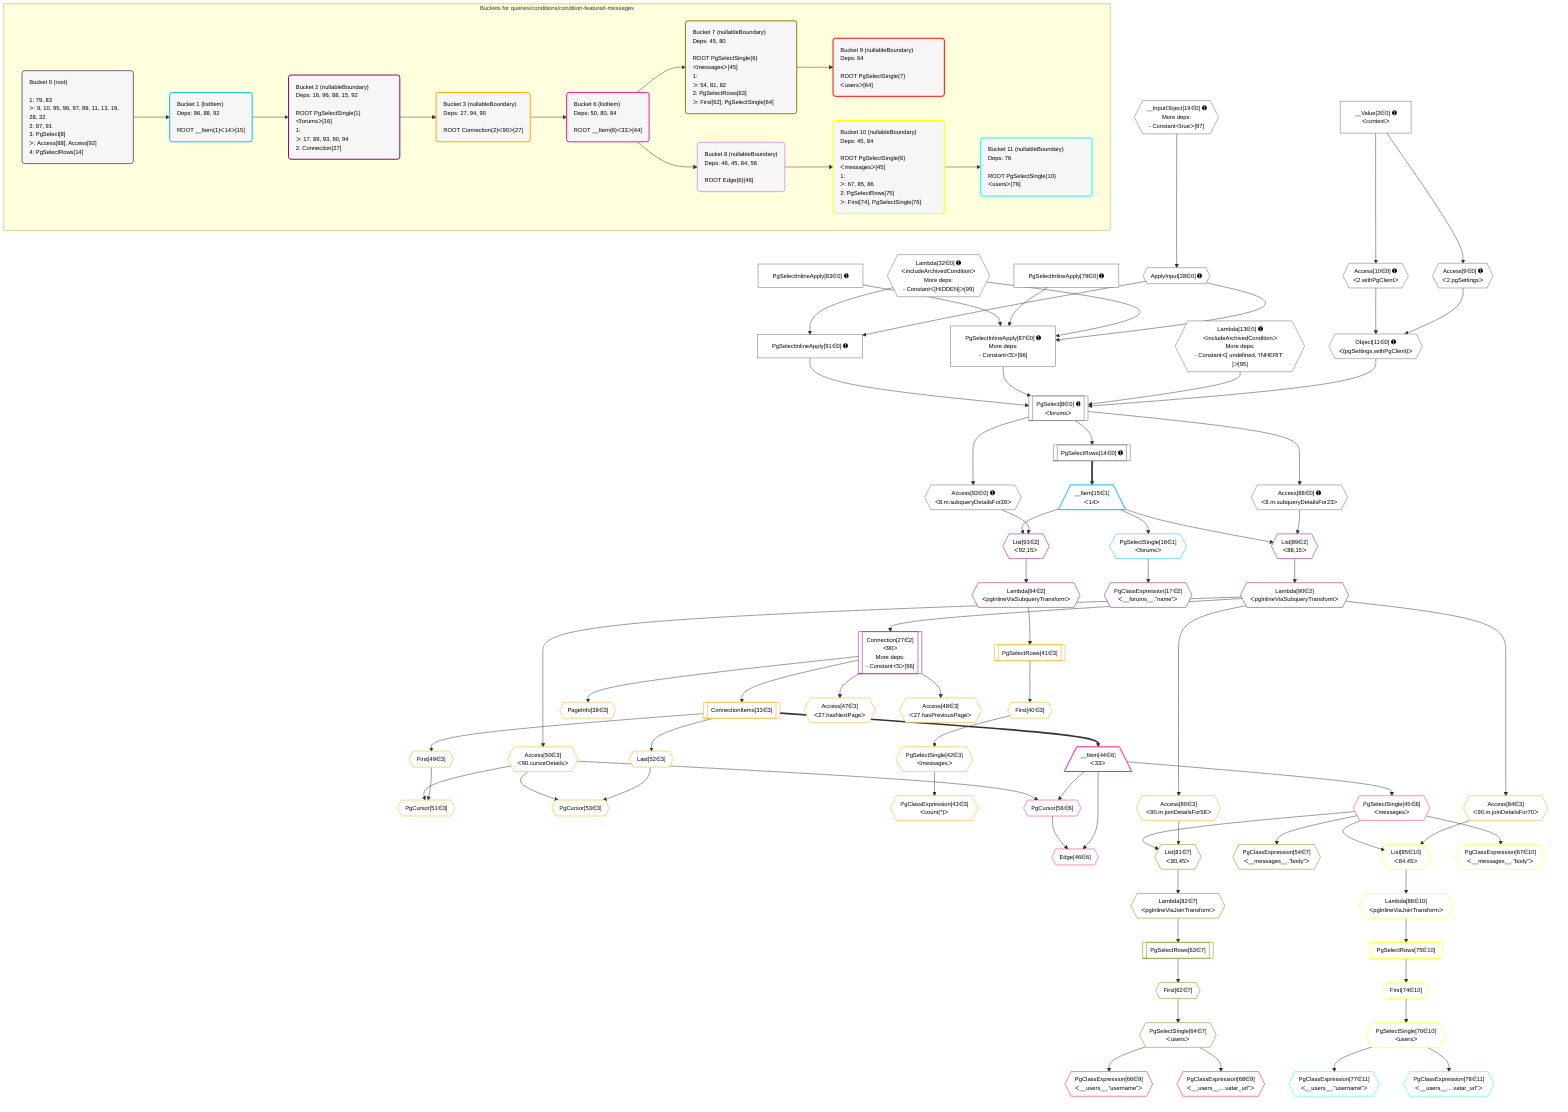 %%{init: {'themeVariables': { 'fontSize': '12px'}}}%%
graph TD
    classDef path fill:#eee,stroke:#000,color:#000
    classDef plan fill:#fff,stroke-width:1px,color:#000
    classDef itemplan fill:#fff,stroke-width:2px,color:#000
    classDef unbatchedplan fill:#dff,stroke-width:1px,color:#000
    classDef sideeffectplan fill:#fcc,stroke-width:2px,color:#000
    classDef bucket fill:#f6f6f6,color:#000,stroke-width:2px,text-align:left

    subgraph "Buckets for queries/conditions/condition-featured-messages"
    Bucket0("Bucket 0 (root)<br /><br />1: 79, 83<br />ᐳ: 9, 10, 95, 96, 97, 99, 11, 13, 19, 28, 32<br />2: 87, 91<br />3: PgSelect[8]<br />ᐳ: Access[88], Access[92]<br />4: PgSelectRows[14]"):::bucket
    Bucket1("Bucket 1 (listItem)<br />Deps: 96, 88, 92<br /><br />ROOT __Item{1}ᐸ14ᐳ[15]"):::bucket
    Bucket2("Bucket 2 (nullableBoundary)<br />Deps: 16, 96, 88, 15, 92<br /><br />ROOT PgSelectSingle{1}ᐸforumsᐳ[16]<br />1: <br />ᐳ: 17, 89, 93, 90, 94<br />2: Connection[27]"):::bucket
    Bucket3("Bucket 3 (nullableBoundary)<br />Deps: 27, 94, 90<br /><br />ROOT Connection{2}ᐸ90ᐳ[27]"):::bucket
    Bucket6("Bucket 6 (listItem)<br />Deps: 50, 80, 84<br /><br />ROOT __Item{6}ᐸ33ᐳ[44]"):::bucket
    Bucket7("Bucket 7 (nullableBoundary)<br />Deps: 45, 80<br /><br />ROOT PgSelectSingle{6}ᐸmessagesᐳ[45]<br />1: <br />ᐳ: 54, 81, 82<br />2: PgSelectRows[63]<br />ᐳ: First[62], PgSelectSingle[64]"):::bucket
    Bucket8("Bucket 8 (nullableBoundary)<br />Deps: 46, 45, 84, 56<br /><br />ROOT Edge{6}[46]"):::bucket
    Bucket9("Bucket 9 (nullableBoundary)<br />Deps: 64<br /><br />ROOT PgSelectSingle{7}ᐸusersᐳ[64]"):::bucket
    Bucket10("Bucket 10 (nullableBoundary)<br />Deps: 45, 84<br /><br />ROOT PgSelectSingle{6}ᐸmessagesᐳ[45]<br />1: <br />ᐳ: 67, 85, 86<br />2: PgSelectRows[75]<br />ᐳ: First[74], PgSelectSingle[76]"):::bucket
    Bucket11("Bucket 11 (nullableBoundary)<br />Deps: 76<br /><br />ROOT PgSelectSingle{10}ᐸusersᐳ[76]"):::bucket
    end
    Bucket0 --> Bucket1
    Bucket1 --> Bucket2
    Bucket2 --> Bucket3
    Bucket3 --> Bucket6
    Bucket6 --> Bucket7 & Bucket8
    Bucket7 --> Bucket9
    Bucket8 --> Bucket10
    Bucket10 --> Bucket11

    %% plan dependencies
    PgSelectInlineApply87["PgSelectInlineApply[87∈0] ➊<br />More deps:<br />- Constantᐸ5ᐳ[96]"]:::plan
    ApplyInput28{{"ApplyInput[28∈0] ➊"}}:::plan
    Lambda32{{"Lambda[32∈0] ➊<br />ᐸincludeArchivedConditionᐳ<br />More deps:<br />- Constantᐸ[HIDDEN]ᐳ[99]"}}:::plan
    PgSelectInlineApply79["PgSelectInlineApply[79∈0] ➊"]:::plan
    PgSelectInlineApply83["PgSelectInlineApply[83∈0] ➊"]:::plan
    ApplyInput28 & Lambda32 & PgSelectInlineApply79 & PgSelectInlineApply83 --> PgSelectInlineApply87
    PgSelect8[["PgSelect[8∈0] ➊<br />ᐸforumsᐳ"]]:::plan
    Object11{{"Object[11∈0] ➊<br />ᐸ{pgSettings,withPgClient}ᐳ"}}:::plan
    Lambda13{{"Lambda[13∈0] ➊<br />ᐸincludeArchivedConditionᐳ<br />More deps:<br />- Constantᐸ[ undefined, 'INHERIT' ]ᐳ[95]"}}:::plan
    PgSelectInlineApply91["PgSelectInlineApply[91∈0] ➊"]:::plan
    Object11 & Lambda13 & PgSelectInlineApply87 & PgSelectInlineApply91 --> PgSelect8
    Access9{{"Access[9∈0] ➊<br />ᐸ2.pgSettingsᐳ"}}:::plan
    Access10{{"Access[10∈0] ➊<br />ᐸ2.withPgClientᐳ"}}:::plan
    Access9 & Access10 --> Object11
    ApplyInput28 & Lambda32 --> PgSelectInlineApply91
    __Value2["__Value[2∈0] ➊<br />ᐸcontextᐳ"]:::plan
    __Value2 --> Access9
    __Value2 --> Access10
    PgSelectRows14[["PgSelectRows[14∈0] ➊"]]:::plan
    PgSelect8 --> PgSelectRows14
    __InputObject19{{"__InputObject[19∈0] ➊<br />More deps:<br />- Constantᐸtrueᐳ[97]"}}:::plan
    __InputObject19 --> ApplyInput28
    Access88{{"Access[88∈0] ➊<br />ᐸ8.m.subqueryDetailsFor23ᐳ"}}:::plan
    PgSelect8 --> Access88
    Access92{{"Access[92∈0] ➊<br />ᐸ8.m.subqueryDetailsFor39ᐳ"}}:::plan
    PgSelect8 --> Access92
    __Item15[/"__Item[15∈1]<br />ᐸ14ᐳ"\]:::itemplan
    PgSelectRows14 ==> __Item15
    PgSelectSingle16{{"PgSelectSingle[16∈1]<br />ᐸforumsᐳ"}}:::plan
    __Item15 --> PgSelectSingle16
    Connection27[["Connection[27∈2]<br />ᐸ90ᐳ<br />More deps:<br />- Constantᐸ5ᐳ[96]"]]:::plan
    Lambda90{{"Lambda[90∈2]<br />ᐸpgInlineViaSubqueryTransformᐳ"}}:::plan
    Lambda90 --> Connection27
    List89{{"List[89∈2]<br />ᐸ88,15ᐳ"}}:::plan
    Access88 & __Item15 --> List89
    List93{{"List[93∈2]<br />ᐸ92,15ᐳ"}}:::plan
    Access92 & __Item15 --> List93
    PgClassExpression17{{"PgClassExpression[17∈2]<br />ᐸ__forums__.”name”ᐳ"}}:::plan
    PgSelectSingle16 --> PgClassExpression17
    List89 --> Lambda90
    Lambda94{{"Lambda[94∈2]<br />ᐸpgInlineViaSubqueryTransformᐳ"}}:::plan
    List93 --> Lambda94
    PgCursor51{{"PgCursor[51∈3]"}}:::plan
    First49{{"First[49∈3]"}}:::plan
    Access50{{"Access[50∈3]<br />ᐸ90.cursorDetailsᐳ"}}:::plan
    First49 & Access50 --> PgCursor51
    PgCursor53{{"PgCursor[53∈3]"}}:::plan
    Last52{{"Last[52∈3]"}}:::plan
    Last52 & Access50 --> PgCursor53
    ConnectionItems33[["ConnectionItems[33∈3]"]]:::plan
    Connection27 --> ConnectionItems33
    PageInfo38{{"PageInfo[38∈3]"}}:::plan
    Connection27 --> PageInfo38
    First40{{"First[40∈3]"}}:::plan
    PgSelectRows41[["PgSelectRows[41∈3]"]]:::plan
    PgSelectRows41 --> First40
    Lambda94 --> PgSelectRows41
    PgSelectSingle42{{"PgSelectSingle[42∈3]<br />ᐸmessagesᐳ"}}:::plan
    First40 --> PgSelectSingle42
    PgClassExpression43{{"PgClassExpression[43∈3]<br />ᐸcount(*)ᐳ"}}:::plan
    PgSelectSingle42 --> PgClassExpression43
    Access47{{"Access[47∈3]<br />ᐸ27.hasNextPageᐳ"}}:::plan
    Connection27 --> Access47
    Access48{{"Access[48∈3]<br />ᐸ27.hasPreviousPageᐳ"}}:::plan
    Connection27 --> Access48
    ConnectionItems33 --> First49
    Lambda90 --> Access50
    ConnectionItems33 --> Last52
    Access80{{"Access[80∈3]<br />ᐸ90.m.joinDetailsFor58ᐳ"}}:::plan
    Lambda90 --> Access80
    Access84{{"Access[84∈3]<br />ᐸ90.m.joinDetailsFor70ᐳ"}}:::plan
    Lambda90 --> Access84
    Edge46{{"Edge[46∈6]"}}:::plan
    __Item44[/"__Item[44∈6]<br />ᐸ33ᐳ"\]:::itemplan
    PgCursor56{{"PgCursor[56∈6]"}}:::plan
    __Item44 & PgCursor56 --> Edge46
    __Item44 & Access50 --> PgCursor56
    ConnectionItems33 ==> __Item44
    PgSelectSingle45{{"PgSelectSingle[45∈6]<br />ᐸmessagesᐳ"}}:::plan
    __Item44 --> PgSelectSingle45
    List81{{"List[81∈7]<br />ᐸ80,45ᐳ"}}:::plan
    Access80 & PgSelectSingle45 --> List81
    PgClassExpression54{{"PgClassExpression[54∈7]<br />ᐸ__messages__.”body”ᐳ"}}:::plan
    PgSelectSingle45 --> PgClassExpression54
    First62{{"First[62∈7]"}}:::plan
    PgSelectRows63[["PgSelectRows[63∈7]"]]:::plan
    PgSelectRows63 --> First62
    Lambda82{{"Lambda[82∈7]<br />ᐸpgInlineViaJoinTransformᐳ"}}:::plan
    Lambda82 --> PgSelectRows63
    PgSelectSingle64{{"PgSelectSingle[64∈7]<br />ᐸusersᐳ"}}:::plan
    First62 --> PgSelectSingle64
    List81 --> Lambda82
    PgClassExpression66{{"PgClassExpression[66∈9]<br />ᐸ__users__.”username”ᐳ"}}:::plan
    PgSelectSingle64 --> PgClassExpression66
    PgClassExpression68{{"PgClassExpression[68∈9]<br />ᐸ__users__....vatar_url”ᐳ"}}:::plan
    PgSelectSingle64 --> PgClassExpression68
    List85{{"List[85∈10]<br />ᐸ84,45ᐳ"}}:::plan
    Access84 & PgSelectSingle45 --> List85
    PgClassExpression67{{"PgClassExpression[67∈10]<br />ᐸ__messages__.”body”ᐳ"}}:::plan
    PgSelectSingle45 --> PgClassExpression67
    First74{{"First[74∈10]"}}:::plan
    PgSelectRows75[["PgSelectRows[75∈10]"]]:::plan
    PgSelectRows75 --> First74
    Lambda86{{"Lambda[86∈10]<br />ᐸpgInlineViaJoinTransformᐳ"}}:::plan
    Lambda86 --> PgSelectRows75
    PgSelectSingle76{{"PgSelectSingle[76∈10]<br />ᐸusersᐳ"}}:::plan
    First74 --> PgSelectSingle76
    List85 --> Lambda86
    PgClassExpression77{{"PgClassExpression[77∈11]<br />ᐸ__users__.”username”ᐳ"}}:::plan
    PgSelectSingle76 --> PgClassExpression77
    PgClassExpression78{{"PgClassExpression[78∈11]<br />ᐸ__users__....vatar_url”ᐳ"}}:::plan
    PgSelectSingle76 --> PgClassExpression78

    %% define steps
    classDef bucket0 stroke:#696969
    class Bucket0,__Value2,PgSelect8,Access9,Access10,Object11,Lambda13,PgSelectRows14,__InputObject19,ApplyInput28,Lambda32,PgSelectInlineApply79,PgSelectInlineApply83,PgSelectInlineApply87,Access88,PgSelectInlineApply91,Access92 bucket0
    classDef bucket1 stroke:#00bfff
    class Bucket1,__Item15,PgSelectSingle16 bucket1
    classDef bucket2 stroke:#7f007f
    class Bucket2,PgClassExpression17,Connection27,List89,Lambda90,List93,Lambda94 bucket2
    classDef bucket3 stroke:#ffa500
    class Bucket3,ConnectionItems33,PageInfo38,First40,PgSelectRows41,PgSelectSingle42,PgClassExpression43,Access47,Access48,First49,Access50,PgCursor51,Last52,PgCursor53,Access80,Access84 bucket3
    classDef bucket6 stroke:#ff1493
    class Bucket6,__Item44,PgSelectSingle45,Edge46,PgCursor56 bucket6
    classDef bucket7 stroke:#808000
    class Bucket7,PgClassExpression54,First62,PgSelectRows63,PgSelectSingle64,List81,Lambda82 bucket7
    classDef bucket8 stroke:#dda0dd
    class Bucket8 bucket8
    classDef bucket9 stroke:#ff0000
    class Bucket9,PgClassExpression66,PgClassExpression68 bucket9
    classDef bucket10 stroke:#ffff00
    class Bucket10,PgClassExpression67,First74,PgSelectRows75,PgSelectSingle76,List85,Lambda86 bucket10
    classDef bucket11 stroke:#00ffff
    class Bucket11,PgClassExpression77,PgClassExpression78 bucket11